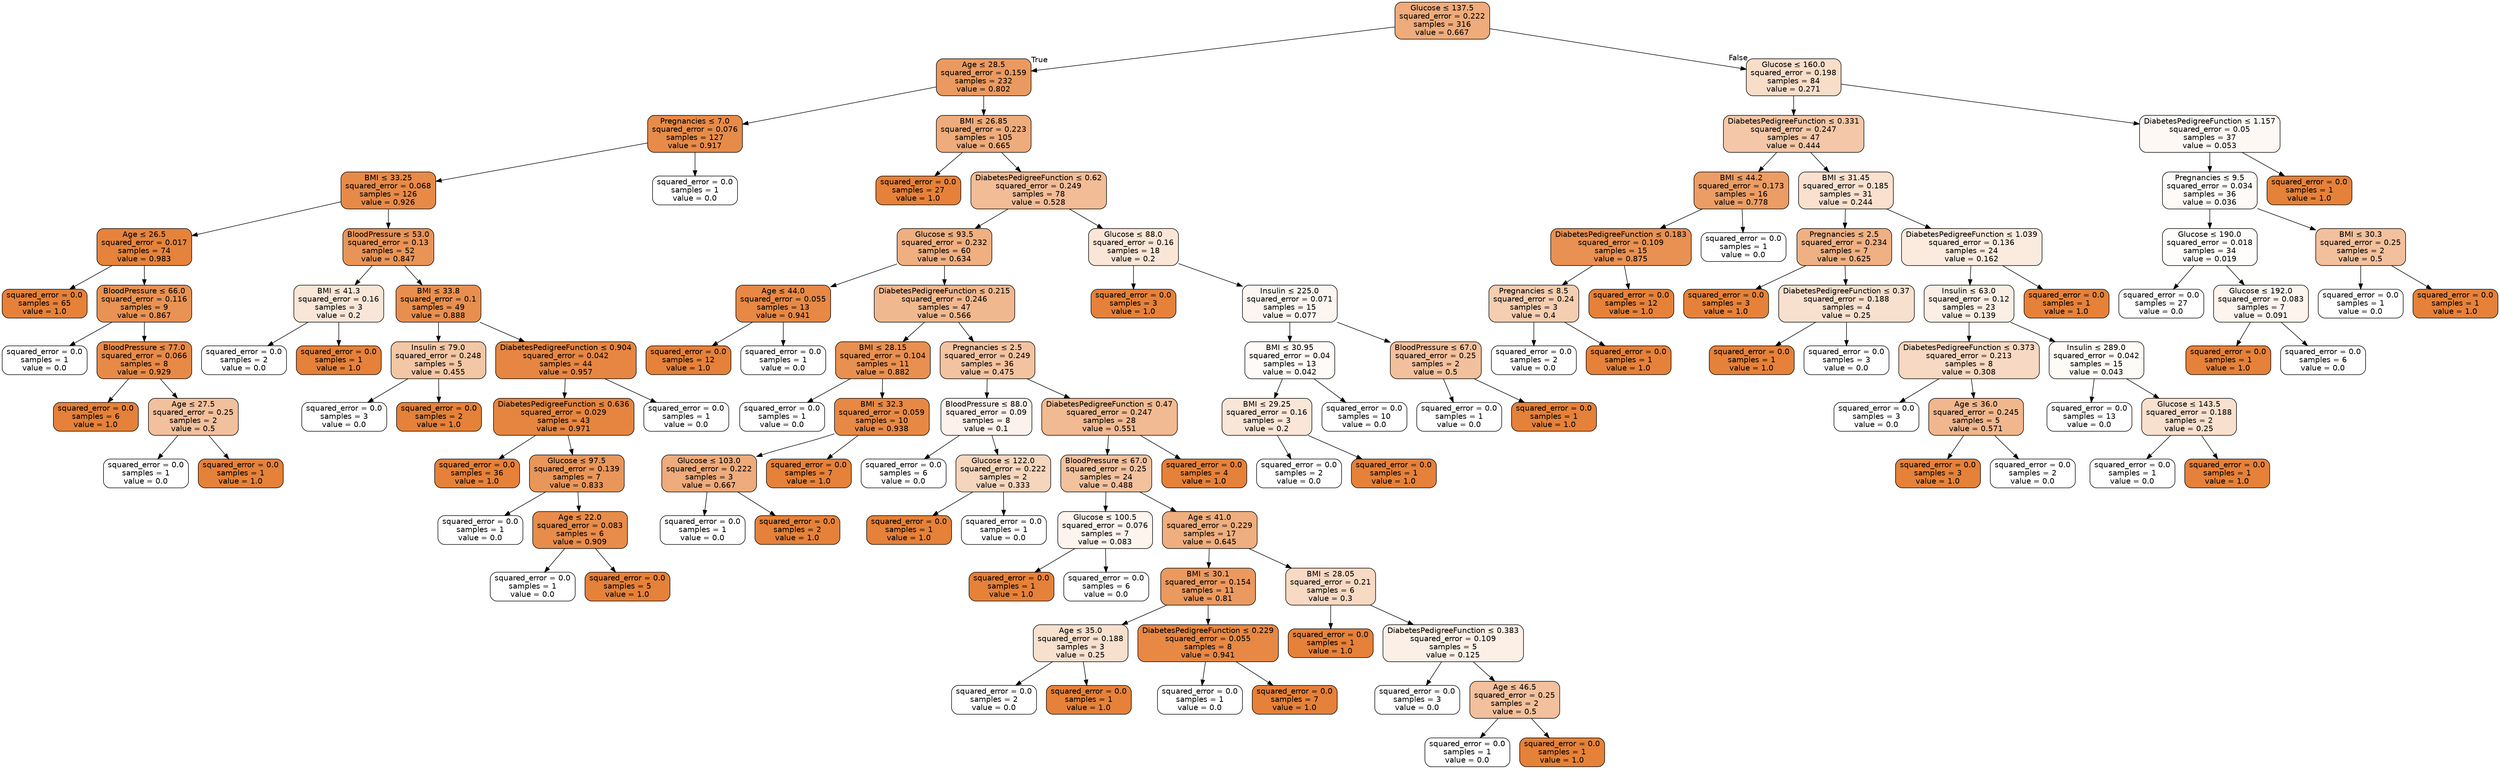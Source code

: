digraph Tree {
node [shape=box, style="filled, rounded", color="black", fontname="helvetica"] ;
edge [fontname="helvetica"] ;
0 [label=<Glucose &le; 137.5<br/>squared_error = 0.222<br/>samples = 316<br/>value = 0.667>, fillcolor="#eeab7b"] ;
1 [label=<Age &le; 28.5<br/>squared_error = 0.159<br/>samples = 232<br/>value = 0.802>, fillcolor="#ea9a60"] ;
0 -> 1 [labeldistance=2.5, labelangle=45, headlabel="True"] ;
2 [label=<Pregnancies &le; 7.0<br/>squared_error = 0.076<br/>samples = 127<br/>value = 0.917>, fillcolor="#e78b49"] ;
1 -> 2 ;
3 [label=<BMI &le; 33.25<br/>squared_error = 0.068<br/>samples = 126<br/>value = 0.926>, fillcolor="#e78a48"] ;
2 -> 3 ;
4 [label=<Age &le; 26.5<br/>squared_error = 0.017<br/>samples = 74<br/>value = 0.983>, fillcolor="#e5833c"] ;
3 -> 4 ;
5 [label=<squared_error = 0.0<br/>samples = 65<br/>value = 1.0>, fillcolor="#e58139"] ;
4 -> 5 ;
6 [label=<BloodPressure &le; 66.0<br/>squared_error = 0.116<br/>samples = 9<br/>value = 0.867>, fillcolor="#e89253"] ;
4 -> 6 ;
7 [label=<squared_error = 0.0<br/>samples = 1<br/>value = 0.0>, fillcolor="#ffffff"] ;
6 -> 7 ;
8 [label=<BloodPressure &le; 77.0<br/>squared_error = 0.066<br/>samples = 8<br/>value = 0.929>, fillcolor="#e78a47"] ;
6 -> 8 ;
9 [label=<squared_error = 0.0<br/>samples = 6<br/>value = 1.0>, fillcolor="#e58139"] ;
8 -> 9 ;
10 [label=<Age &le; 27.5<br/>squared_error = 0.25<br/>samples = 2<br/>value = 0.5>, fillcolor="#f2c09c"] ;
8 -> 10 ;
11 [label=<squared_error = 0.0<br/>samples = 1<br/>value = 0.0>, fillcolor="#ffffff"] ;
10 -> 11 ;
12 [label=<squared_error = 0.0<br/>samples = 1<br/>value = 1.0>, fillcolor="#e58139"] ;
10 -> 12 ;
13 [label=<BloodPressure &le; 53.0<br/>squared_error = 0.13<br/>samples = 52<br/>value = 0.847>, fillcolor="#e99457"] ;
3 -> 13 ;
14 [label=<BMI &le; 41.3<br/>squared_error = 0.16<br/>samples = 3<br/>value = 0.2>, fillcolor="#fae6d7"] ;
13 -> 14 ;
15 [label=<squared_error = 0.0<br/>samples = 2<br/>value = 0.0>, fillcolor="#ffffff"] ;
14 -> 15 ;
16 [label=<squared_error = 0.0<br/>samples = 1<br/>value = 1.0>, fillcolor="#e58139"] ;
14 -> 16 ;
17 [label=<BMI &le; 33.8<br/>squared_error = 0.1<br/>samples = 49<br/>value = 0.888>, fillcolor="#e88f4f"] ;
13 -> 17 ;
18 [label=<Insulin &le; 79.0<br/>squared_error = 0.248<br/>samples = 5<br/>value = 0.455>, fillcolor="#f3c6a5"] ;
17 -> 18 ;
19 [label=<squared_error = 0.0<br/>samples = 3<br/>value = 0.0>, fillcolor="#ffffff"] ;
18 -> 19 ;
20 [label=<squared_error = 0.0<br/>samples = 2<br/>value = 1.0>, fillcolor="#e58139"] ;
18 -> 20 ;
21 [label=<DiabetesPedigreeFunction &le; 0.904<br/>squared_error = 0.042<br/>samples = 44<br/>value = 0.957>, fillcolor="#e68642"] ;
17 -> 21 ;
22 [label=<DiabetesPedigreeFunction &le; 0.636<br/>squared_error = 0.029<br/>samples = 43<br/>value = 0.971>, fillcolor="#e6853f"] ;
21 -> 22 ;
23 [label=<squared_error = 0.0<br/>samples = 36<br/>value = 1.0>, fillcolor="#e58139"] ;
22 -> 23 ;
24 [label=<Glucose &le; 97.5<br/>squared_error = 0.139<br/>samples = 7<br/>value = 0.833>, fillcolor="#e9965a"] ;
22 -> 24 ;
25 [label=<squared_error = 0.0<br/>samples = 1<br/>value = 0.0>, fillcolor="#ffffff"] ;
24 -> 25 ;
26 [label=<Age &le; 22.0<br/>squared_error = 0.083<br/>samples = 6<br/>value = 0.909>, fillcolor="#e78c4b"] ;
24 -> 26 ;
27 [label=<squared_error = 0.0<br/>samples = 1<br/>value = 0.0>, fillcolor="#ffffff"] ;
26 -> 27 ;
28 [label=<squared_error = 0.0<br/>samples = 5<br/>value = 1.0>, fillcolor="#e58139"] ;
26 -> 28 ;
29 [label=<squared_error = 0.0<br/>samples = 1<br/>value = 0.0>, fillcolor="#ffffff"] ;
21 -> 29 ;
30 [label=<squared_error = 0.0<br/>samples = 1<br/>value = 0.0>, fillcolor="#ffffff"] ;
2 -> 30 ;
31 [label=<BMI &le; 26.85<br/>squared_error = 0.223<br/>samples = 105<br/>value = 0.665>, fillcolor="#eeab7b"] ;
1 -> 31 ;
32 [label=<squared_error = 0.0<br/>samples = 27<br/>value = 1.0>, fillcolor="#e58139"] ;
31 -> 32 ;
33 [label=<DiabetesPedigreeFunction &le; 0.62<br/>squared_error = 0.249<br/>samples = 78<br/>value = 0.528>, fillcolor="#f1bc96"] ;
31 -> 33 ;
34 [label=<Glucose &le; 93.5<br/>squared_error = 0.232<br/>samples = 60<br/>value = 0.634>, fillcolor="#efaf81"] ;
33 -> 34 ;
35 [label=<Age &le; 44.0<br/>squared_error = 0.055<br/>samples = 13<br/>value = 0.941>, fillcolor="#e78845"] ;
34 -> 35 ;
36 [label=<squared_error = 0.0<br/>samples = 12<br/>value = 1.0>, fillcolor="#e58139"] ;
35 -> 36 ;
37 [label=<squared_error = 0.0<br/>samples = 1<br/>value = 0.0>, fillcolor="#ffffff"] ;
35 -> 37 ;
38 [label=<DiabetesPedigreeFunction &le; 0.215<br/>squared_error = 0.246<br/>samples = 47<br/>value = 0.566>, fillcolor="#f0b88f"] ;
34 -> 38 ;
39 [label=<BMI &le; 28.15<br/>squared_error = 0.104<br/>samples = 11<br/>value = 0.882>, fillcolor="#e89050"] ;
38 -> 39 ;
40 [label=<squared_error = 0.0<br/>samples = 1<br/>value = 0.0>, fillcolor="#ffffff"] ;
39 -> 40 ;
41 [label=<BMI &le; 32.3<br/>squared_error = 0.059<br/>samples = 10<br/>value = 0.938>, fillcolor="#e78945"] ;
39 -> 41 ;
42 [label=<Glucose &le; 103.0<br/>squared_error = 0.222<br/>samples = 3<br/>value = 0.667>, fillcolor="#eeab7b"] ;
41 -> 42 ;
43 [label=<squared_error = 0.0<br/>samples = 1<br/>value = 0.0>, fillcolor="#ffffff"] ;
42 -> 43 ;
44 [label=<squared_error = 0.0<br/>samples = 2<br/>value = 1.0>, fillcolor="#e58139"] ;
42 -> 44 ;
45 [label=<squared_error = 0.0<br/>samples = 7<br/>value = 1.0>, fillcolor="#e58139"] ;
41 -> 45 ;
46 [label=<Pregnancies &le; 2.5<br/>squared_error = 0.249<br/>samples = 36<br/>value = 0.475>, fillcolor="#f3c3a1"] ;
38 -> 46 ;
47 [label=<BloodPressure &le; 88.0<br/>squared_error = 0.09<br/>samples = 8<br/>value = 0.1>, fillcolor="#fcf2eb"] ;
46 -> 47 ;
48 [label=<squared_error = 0.0<br/>samples = 6<br/>value = 0.0>, fillcolor="#ffffff"] ;
47 -> 48 ;
49 [label=<Glucose &le; 122.0<br/>squared_error = 0.222<br/>samples = 2<br/>value = 0.333>, fillcolor="#f6d5bd"] ;
47 -> 49 ;
50 [label=<squared_error = 0.0<br/>samples = 1<br/>value = 1.0>, fillcolor="#e58139"] ;
49 -> 50 ;
51 [label=<squared_error = 0.0<br/>samples = 1<br/>value = 0.0>, fillcolor="#ffffff"] ;
49 -> 51 ;
52 [label=<DiabetesPedigreeFunction &le; 0.47<br/>squared_error = 0.247<br/>samples = 28<br/>value = 0.551>, fillcolor="#f1ba92"] ;
46 -> 52 ;
53 [label=<BloodPressure &le; 67.0<br/>squared_error = 0.25<br/>samples = 24<br/>value = 0.488>, fillcolor="#f2c19e"] ;
52 -> 53 ;
54 [label=<Glucose &le; 100.5<br/>squared_error = 0.076<br/>samples = 7<br/>value = 0.083>, fillcolor="#fdf4ee"] ;
53 -> 54 ;
55 [label=<squared_error = 0.0<br/>samples = 1<br/>value = 1.0>, fillcolor="#e58139"] ;
54 -> 55 ;
56 [label=<squared_error = 0.0<br/>samples = 6<br/>value = 0.0>, fillcolor="#ffffff"] ;
54 -> 56 ;
57 [label=<Age &le; 41.0<br/>squared_error = 0.229<br/>samples = 17<br/>value = 0.645>, fillcolor="#eeae7f"] ;
53 -> 57 ;
58 [label=<BMI &le; 30.1<br/>squared_error = 0.154<br/>samples = 11<br/>value = 0.81>, fillcolor="#ea995f"] ;
57 -> 58 ;
59 [label=<Age &le; 35.0<br/>squared_error = 0.188<br/>samples = 3<br/>value = 0.25>, fillcolor="#f8e0ce"] ;
58 -> 59 ;
60 [label=<squared_error = 0.0<br/>samples = 2<br/>value = 0.0>, fillcolor="#ffffff"] ;
59 -> 60 ;
61 [label=<squared_error = 0.0<br/>samples = 1<br/>value = 1.0>, fillcolor="#e58139"] ;
59 -> 61 ;
62 [label=<DiabetesPedigreeFunction &le; 0.229<br/>squared_error = 0.055<br/>samples = 8<br/>value = 0.941>, fillcolor="#e78845"] ;
58 -> 62 ;
63 [label=<squared_error = 0.0<br/>samples = 1<br/>value = 0.0>, fillcolor="#ffffff"] ;
62 -> 63 ;
64 [label=<squared_error = 0.0<br/>samples = 7<br/>value = 1.0>, fillcolor="#e58139"] ;
62 -> 64 ;
65 [label=<BMI &le; 28.05<br/>squared_error = 0.21<br/>samples = 6<br/>value = 0.3>, fillcolor="#f7d9c4"] ;
57 -> 65 ;
66 [label=<squared_error = 0.0<br/>samples = 1<br/>value = 1.0>, fillcolor="#e58139"] ;
65 -> 66 ;
67 [label=<DiabetesPedigreeFunction &le; 0.383<br/>squared_error = 0.109<br/>samples = 5<br/>value = 0.125>, fillcolor="#fcefe6"] ;
65 -> 67 ;
68 [label=<squared_error = 0.0<br/>samples = 3<br/>value = 0.0>, fillcolor="#ffffff"] ;
67 -> 68 ;
69 [label=<Age &le; 46.5<br/>squared_error = 0.25<br/>samples = 2<br/>value = 0.5>, fillcolor="#f2c09c"] ;
67 -> 69 ;
70 [label=<squared_error = 0.0<br/>samples = 1<br/>value = 0.0>, fillcolor="#ffffff"] ;
69 -> 70 ;
71 [label=<squared_error = 0.0<br/>samples = 1<br/>value = 1.0>, fillcolor="#e58139"] ;
69 -> 71 ;
72 [label=<squared_error = 0.0<br/>samples = 4<br/>value = 1.0>, fillcolor="#e58139"] ;
52 -> 72 ;
73 [label=<Glucose &le; 88.0<br/>squared_error = 0.16<br/>samples = 18<br/>value = 0.2>, fillcolor="#fae6d7"] ;
33 -> 73 ;
74 [label=<squared_error = 0.0<br/>samples = 3<br/>value = 1.0>, fillcolor="#e58139"] ;
73 -> 74 ;
75 [label=<Insulin &le; 225.0<br/>squared_error = 0.071<br/>samples = 15<br/>value = 0.077>, fillcolor="#fdf5f0"] ;
73 -> 75 ;
76 [label=<BMI &le; 30.95<br/>squared_error = 0.04<br/>samples = 13<br/>value = 0.042>, fillcolor="#fefaf7"] ;
75 -> 76 ;
77 [label=<BMI &le; 29.25<br/>squared_error = 0.16<br/>samples = 3<br/>value = 0.2>, fillcolor="#fae6d7"] ;
76 -> 77 ;
78 [label=<squared_error = 0.0<br/>samples = 2<br/>value = 0.0>, fillcolor="#ffffff"] ;
77 -> 78 ;
79 [label=<squared_error = 0.0<br/>samples = 1<br/>value = 1.0>, fillcolor="#e58139"] ;
77 -> 79 ;
80 [label=<squared_error = 0.0<br/>samples = 10<br/>value = 0.0>, fillcolor="#ffffff"] ;
76 -> 80 ;
81 [label=<BloodPressure &le; 67.0<br/>squared_error = 0.25<br/>samples = 2<br/>value = 0.5>, fillcolor="#f2c09c"] ;
75 -> 81 ;
82 [label=<squared_error = 0.0<br/>samples = 1<br/>value = 0.0>, fillcolor="#ffffff"] ;
81 -> 82 ;
83 [label=<squared_error = 0.0<br/>samples = 1<br/>value = 1.0>, fillcolor="#e58139"] ;
81 -> 83 ;
84 [label=<Glucose &le; 160.0<br/>squared_error = 0.198<br/>samples = 84<br/>value = 0.271>, fillcolor="#f8ddc9"] ;
0 -> 84 [labeldistance=2.5, labelangle=-45, headlabel="False"] ;
85 [label=<DiabetesPedigreeFunction &le; 0.331<br/>squared_error = 0.247<br/>samples = 47<br/>value = 0.444>, fillcolor="#f3c7a7"] ;
84 -> 85 ;
86 [label=<BMI &le; 44.2<br/>squared_error = 0.173<br/>samples = 16<br/>value = 0.778>, fillcolor="#eb9d65"] ;
85 -> 86 ;
87 [label=<DiabetesPedigreeFunction &le; 0.183<br/>squared_error = 0.109<br/>samples = 15<br/>value = 0.875>, fillcolor="#e89152"] ;
86 -> 87 ;
88 [label=<Pregnancies &le; 8.5<br/>squared_error = 0.24<br/>samples = 3<br/>value = 0.4>, fillcolor="#f5cdb0"] ;
87 -> 88 ;
89 [label=<squared_error = 0.0<br/>samples = 2<br/>value = 0.0>, fillcolor="#ffffff"] ;
88 -> 89 ;
90 [label=<squared_error = 0.0<br/>samples = 1<br/>value = 1.0>, fillcolor="#e58139"] ;
88 -> 90 ;
91 [label=<squared_error = 0.0<br/>samples = 12<br/>value = 1.0>, fillcolor="#e58139"] ;
87 -> 91 ;
92 [label=<squared_error = 0.0<br/>samples = 1<br/>value = 0.0>, fillcolor="#ffffff"] ;
86 -> 92 ;
93 [label=<BMI &le; 31.45<br/>squared_error = 0.185<br/>samples = 31<br/>value = 0.244>, fillcolor="#f9e0cf"] ;
85 -> 93 ;
94 [label=<Pregnancies &le; 2.5<br/>squared_error = 0.234<br/>samples = 7<br/>value = 0.625>, fillcolor="#efb083"] ;
93 -> 94 ;
95 [label=<squared_error = 0.0<br/>samples = 3<br/>value = 1.0>, fillcolor="#e58139"] ;
94 -> 95 ;
96 [label=<DiabetesPedigreeFunction &le; 0.37<br/>squared_error = 0.188<br/>samples = 4<br/>value = 0.25>, fillcolor="#f8e0ce"] ;
94 -> 96 ;
97 [label=<squared_error = 0.0<br/>samples = 1<br/>value = 1.0>, fillcolor="#e58139"] ;
96 -> 97 ;
98 [label=<squared_error = 0.0<br/>samples = 3<br/>value = 0.0>, fillcolor="#ffffff"] ;
96 -> 98 ;
99 [label=<DiabetesPedigreeFunction &le; 1.039<br/>squared_error = 0.136<br/>samples = 24<br/>value = 0.162>, fillcolor="#fbebdf"] ;
93 -> 99 ;
100 [label=<Insulin &le; 63.0<br/>squared_error = 0.12<br/>samples = 23<br/>value = 0.139>, fillcolor="#fbeee4"] ;
99 -> 100 ;
101 [label=<DiabetesPedigreeFunction &le; 0.373<br/>squared_error = 0.213<br/>samples = 8<br/>value = 0.308>, fillcolor="#f7d8c2"] ;
100 -> 101 ;
102 [label=<squared_error = 0.0<br/>samples = 3<br/>value = 0.0>, fillcolor="#ffffff"] ;
101 -> 102 ;
103 [label=<Age &le; 36.0<br/>squared_error = 0.245<br/>samples = 5<br/>value = 0.571>, fillcolor="#f0b78e"] ;
101 -> 103 ;
104 [label=<squared_error = 0.0<br/>samples = 3<br/>value = 1.0>, fillcolor="#e58139"] ;
103 -> 104 ;
105 [label=<squared_error = 0.0<br/>samples = 2<br/>value = 0.0>, fillcolor="#ffffff"] ;
103 -> 105 ;
106 [label=<Insulin &le; 289.0<br/>squared_error = 0.042<br/>samples = 15<br/>value = 0.043>, fillcolor="#fefaf6"] ;
100 -> 106 ;
107 [label=<squared_error = 0.0<br/>samples = 13<br/>value = 0.0>, fillcolor="#ffffff"] ;
106 -> 107 ;
108 [label=<Glucose &le; 143.5<br/>squared_error = 0.188<br/>samples = 2<br/>value = 0.25>, fillcolor="#f8e0ce"] ;
106 -> 108 ;
109 [label=<squared_error = 0.0<br/>samples = 1<br/>value = 0.0>, fillcolor="#ffffff"] ;
108 -> 109 ;
110 [label=<squared_error = 0.0<br/>samples = 1<br/>value = 1.0>, fillcolor="#e58139"] ;
108 -> 110 ;
111 [label=<squared_error = 0.0<br/>samples = 1<br/>value = 1.0>, fillcolor="#e58139"] ;
99 -> 111 ;
112 [label=<DiabetesPedigreeFunction &le; 1.157<br/>squared_error = 0.05<br/>samples = 37<br/>value = 0.053>, fillcolor="#fef8f5"] ;
84 -> 112 ;
113 [label=<Pregnancies &le; 9.5<br/>squared_error = 0.034<br/>samples = 36<br/>value = 0.036>, fillcolor="#fefaf8"] ;
112 -> 113 ;
114 [label=<Glucose &le; 190.0<br/>squared_error = 0.018<br/>samples = 34<br/>value = 0.019>, fillcolor="#fffdfb"] ;
113 -> 114 ;
115 [label=<squared_error = 0.0<br/>samples = 27<br/>value = 0.0>, fillcolor="#ffffff"] ;
114 -> 115 ;
116 [label=<Glucose &le; 192.0<br/>squared_error = 0.083<br/>samples = 7<br/>value = 0.091>, fillcolor="#fdf4ed"] ;
114 -> 116 ;
117 [label=<squared_error = 0.0<br/>samples = 1<br/>value = 1.0>, fillcolor="#e58139"] ;
116 -> 117 ;
118 [label=<squared_error = 0.0<br/>samples = 6<br/>value = 0.0>, fillcolor="#ffffff"] ;
116 -> 118 ;
119 [label=<BMI &le; 30.3<br/>squared_error = 0.25<br/>samples = 2<br/>value = 0.5>, fillcolor="#f2c09c"] ;
113 -> 119 ;
120 [label=<squared_error = 0.0<br/>samples = 1<br/>value = 0.0>, fillcolor="#ffffff"] ;
119 -> 120 ;
121 [label=<squared_error = 0.0<br/>samples = 1<br/>value = 1.0>, fillcolor="#e58139"] ;
119 -> 121 ;
122 [label=<squared_error = 0.0<br/>samples = 1<br/>value = 1.0>, fillcolor="#e58139"] ;
112 -> 122 ;
}